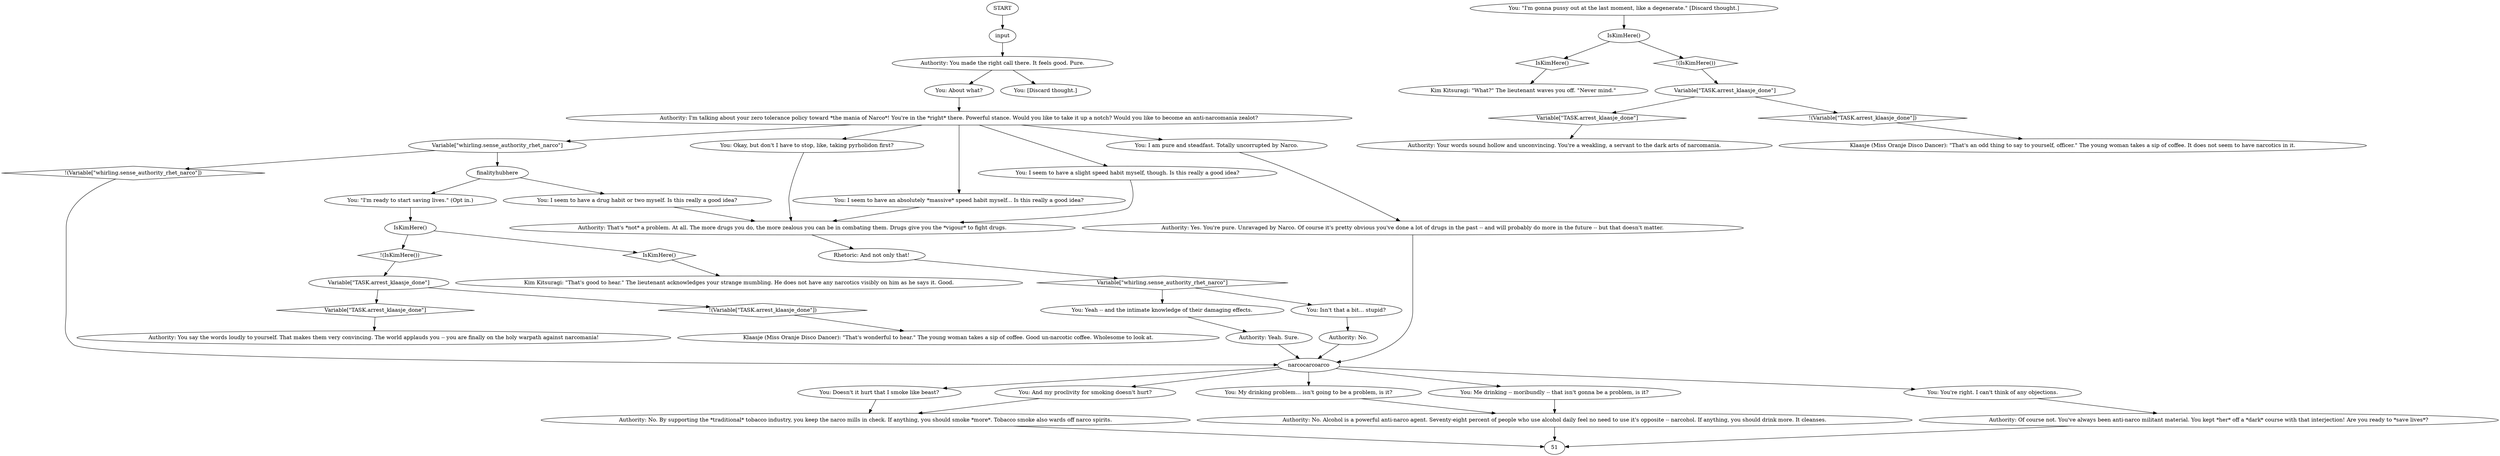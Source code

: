 # WHIRLING F3 ORB / narcomania afterthought
# narcomania afterthought
# ==================================================
digraph G {
	  0 [label="START"];
	  1 [label="input"];
	  2 [label="Authority: Of course not. You've always been anti-narco militant material. You kept *her* off a *dark* course with that interjection! Are you ready to *save lives*?"];
	  3 [label="Klaasje (Miss Oranje Disco Dancer): \"That's wonderful to hear.\" The young woman takes a sip of coffee. Good un-narcotic coffee. Wholesome to look at."];
	  4 [label="You: And my proclivity for smoking doesn't hurt?"];
	  5 [label="Authority: You made the right call there. It feels good. Pure."];
	  6 [label="Authority: That's *not* a problem. At all. The more drugs you do, the more zealous you can be in combating them. Drugs give you the *vigour* to fight drugs."];
	  7 [label="You: Doesn't it hurt that I smoke like beast?"];
	  8 [label="You: I seem to have an absolutely *massive* speed habit myself... Is this really a good idea?"];
	  9 [label="You: Isn't that a bit... stupid?"];
	  10 [label="Authority: No. By supporting the *traditional* tobacco industry, you keep the narco mills in check. If anything, you should smoke *more*. Tobacco smoke also wards off narco spirits."];
	  11 [label="Authority: No."];
	  12 [label="You: About what?"];
	  13 [label="You: I am pure and steadfast. Totally uncorrupted by Narco."];
	  14 [label="Kim Kitsuragi: \"What?\" The lieutenant waves you off. \"Never mind.\""];
	  15 [label="You: Yeah -- and the intimate knowledge of their damaging effects."];
	  16 [label="Authority: Your words sound hollow and unconvincing. You're a weakling, a servant to the dark arts of narcomania."];
	  17 [label="Authority: No. Alcohol is a powerful anti-narco agent. Seventy-eight percent of people who use alcohol daily feel no need to use it's opposite -- narcohol. If anything, you should drink more. It cleanses."];
	  18 [label="Kim Kitsuragi: \"That's good to hear.\" The lieutenant acknowledges your strange mumbling. He does not have any narcotics visibly on him as he says it. Good."];
	  19 [label="You: [Discard thought.]"];
	  20 [label="Authority: I'm talking about your zero tolerance policy toward *the mania of Narco*! You're in the *right* there. Powerful stance. Would you like to take it up a notch? Would you like to become an anti-narcomania zealot?"];
	  21 [label="Rhetoric: And not only that!"];
	  22 [label="narcocarcoarco"];
	  23 [label="You: Me drinking -- moribundly -- that isn't gonna be a problem, is it?"];
	  24 [label="IsKimHere()"];
	  25 [label="IsKimHere()", shape=diamond];
	  26 [label="!(IsKimHere())", shape=diamond];
	  27 [label="Klaasje (Miss Oranje Disco Dancer): \"That's an odd thing to say to yourself, officer.\" The young woman takes a sip of coffee. It does not seem to have narcotics in it."];
	  28 [label="Authority: Yeah. Sure."];
	  29 [label="You: \"I'm ready to start saving lives.\" (Opt in.)"];
	  30 [label="You: You're right. I can't think of any objections."];
	  31 [label="IsKimHere()"];
	  32 [label="IsKimHere()", shape=diamond];
	  33 [label="!(IsKimHere())", shape=diamond];
	  34 [label="Authority: You say the words loudly to yourself. That makes them very convincing. The world applauds you -- you are finally on the holy warpath against narcomania!"];
	  35 [label="Authority: Yes. You're pure. Unravaged by Narco. Of course it's pretty obvious you've done a lot of drugs in the past -- and will probably do more in the future -- but that doesn't matter."];
	  36 [label="You: I seem to have a slight speed habit myself, though. Is this really a good idea?"];
	  37 [label="You: Okay, but don't I have to stop, like, taking pyrholidon first?"];
	  38 [label="You: My drinking problem... isn't going to be a problem, is it?"];
	  39 [label="Variable[\"TASK.arrest_klaasje_done\"]"];
	  40 [label="Variable[\"TASK.arrest_klaasje_done\"]", shape=diamond];
	  41 [label="!(Variable[\"TASK.arrest_klaasje_done\"])", shape=diamond];
	  42 [label="Variable[\"TASK.arrest_klaasje_done\"]"];
	  43 [label="Variable[\"TASK.arrest_klaasje_done\"]", shape=diamond];
	  44 [label="!(Variable[\"TASK.arrest_klaasje_done\"])", shape=diamond];
	  45 [label="You: \"I'm gonna pussy out at the last moment, like a degenerate.\" [Discard thought.]"];
	  46 [label="You: I seem to have a drug habit or two myself. Is this really a good idea?"];
	  47 [label="Variable[\"whirling.sense_authority_rhet_narco\"]"];
	  48 [label="Variable[\"whirling.sense_authority_rhet_narco\"]", shape=diamond];
	  49 [label="!(Variable[\"whirling.sense_authority_rhet_narco\"])", shape=diamond];
	  50 [label="finalityhubhere"];
	  0 -> 1
	  1 -> 5
	  2 -> 51
	  4 -> 10
	  5 -> 19
	  5 -> 12
	  6 -> 21
	  7 -> 10
	  8 -> 6
	  9 -> 11
	  10 -> 51
	  11 -> 22
	  12 -> 20
	  13 -> 35
	  15 -> 28
	  17 -> 51
	  20 -> 36
	  20 -> 37
	  20 -> 8
	  20 -> 13
	  20 -> 47
	  21 -> 48
	  22 -> 4
	  22 -> 38
	  22 -> 7
	  22 -> 23
	  22 -> 30
	  23 -> 17
	  24 -> 25
	  24 -> 26
	  25 -> 18
	  26 -> 42
	  28 -> 22
	  29 -> 24
	  30 -> 2
	  31 -> 32
	  31 -> 33
	  32 -> 14
	  33 -> 39
	  35 -> 22
	  36 -> 6
	  37 -> 6
	  38 -> 17
	  39 -> 40
	  39 -> 41
	  40 -> 16
	  41 -> 27
	  42 -> 43
	  42 -> 44
	  43 -> 34
	  44 -> 3
	  45 -> 31
	  46 -> 6
	  47 -> 49
	  47 -> 50
	  48 -> 9
	  48 -> 15
	  49 -> 22
	  50 -> 29
	  50 -> 46
}

